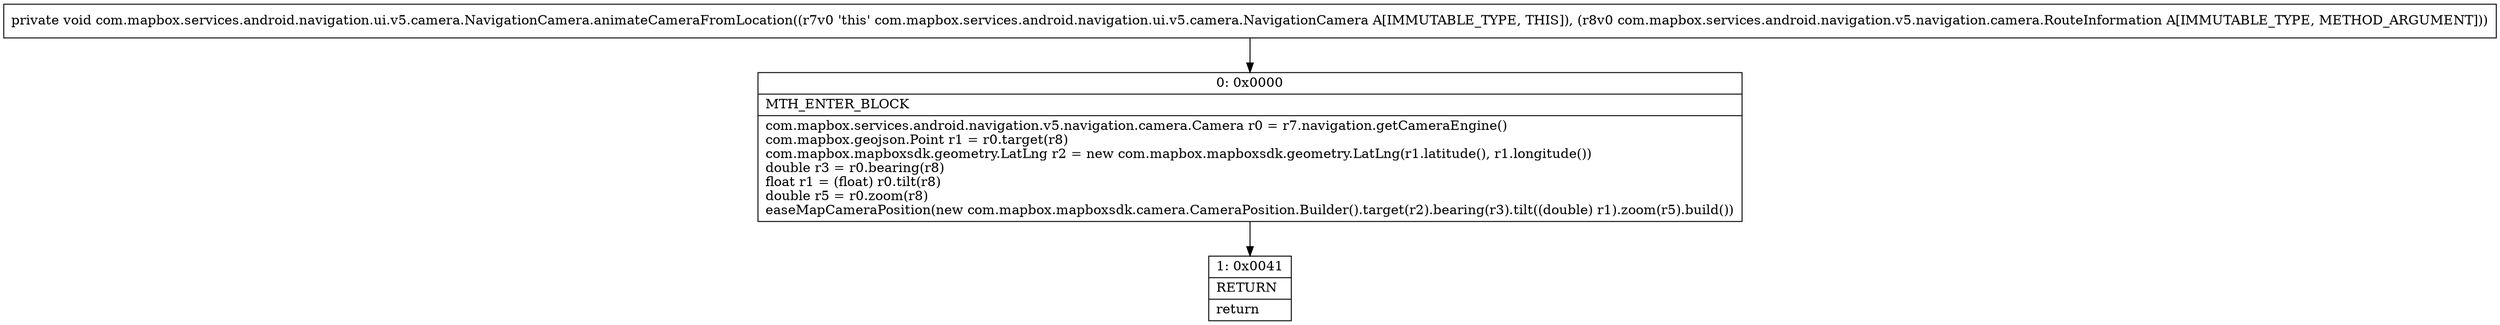 digraph "CFG forcom.mapbox.services.android.navigation.ui.v5.camera.NavigationCamera.animateCameraFromLocation(Lcom\/mapbox\/services\/android\/navigation\/v5\/navigation\/camera\/RouteInformation;)V" {
Node_0 [shape=record,label="{0\:\ 0x0000|MTH_ENTER_BLOCK\l|com.mapbox.services.android.navigation.v5.navigation.camera.Camera r0 = r7.navigation.getCameraEngine()\lcom.mapbox.geojson.Point r1 = r0.target(r8)\lcom.mapbox.mapboxsdk.geometry.LatLng r2 = new com.mapbox.mapboxsdk.geometry.LatLng(r1.latitude(), r1.longitude())\ldouble r3 = r0.bearing(r8)\lfloat r1 = (float) r0.tilt(r8)\ldouble r5 = r0.zoom(r8)\leaseMapCameraPosition(new com.mapbox.mapboxsdk.camera.CameraPosition.Builder().target(r2).bearing(r3).tilt((double) r1).zoom(r5).build())\l}"];
Node_1 [shape=record,label="{1\:\ 0x0041|RETURN\l|return\l}"];
MethodNode[shape=record,label="{private void com.mapbox.services.android.navigation.ui.v5.camera.NavigationCamera.animateCameraFromLocation((r7v0 'this' com.mapbox.services.android.navigation.ui.v5.camera.NavigationCamera A[IMMUTABLE_TYPE, THIS]), (r8v0 com.mapbox.services.android.navigation.v5.navigation.camera.RouteInformation A[IMMUTABLE_TYPE, METHOD_ARGUMENT])) }"];
MethodNode -> Node_0;
Node_0 -> Node_1;
}


